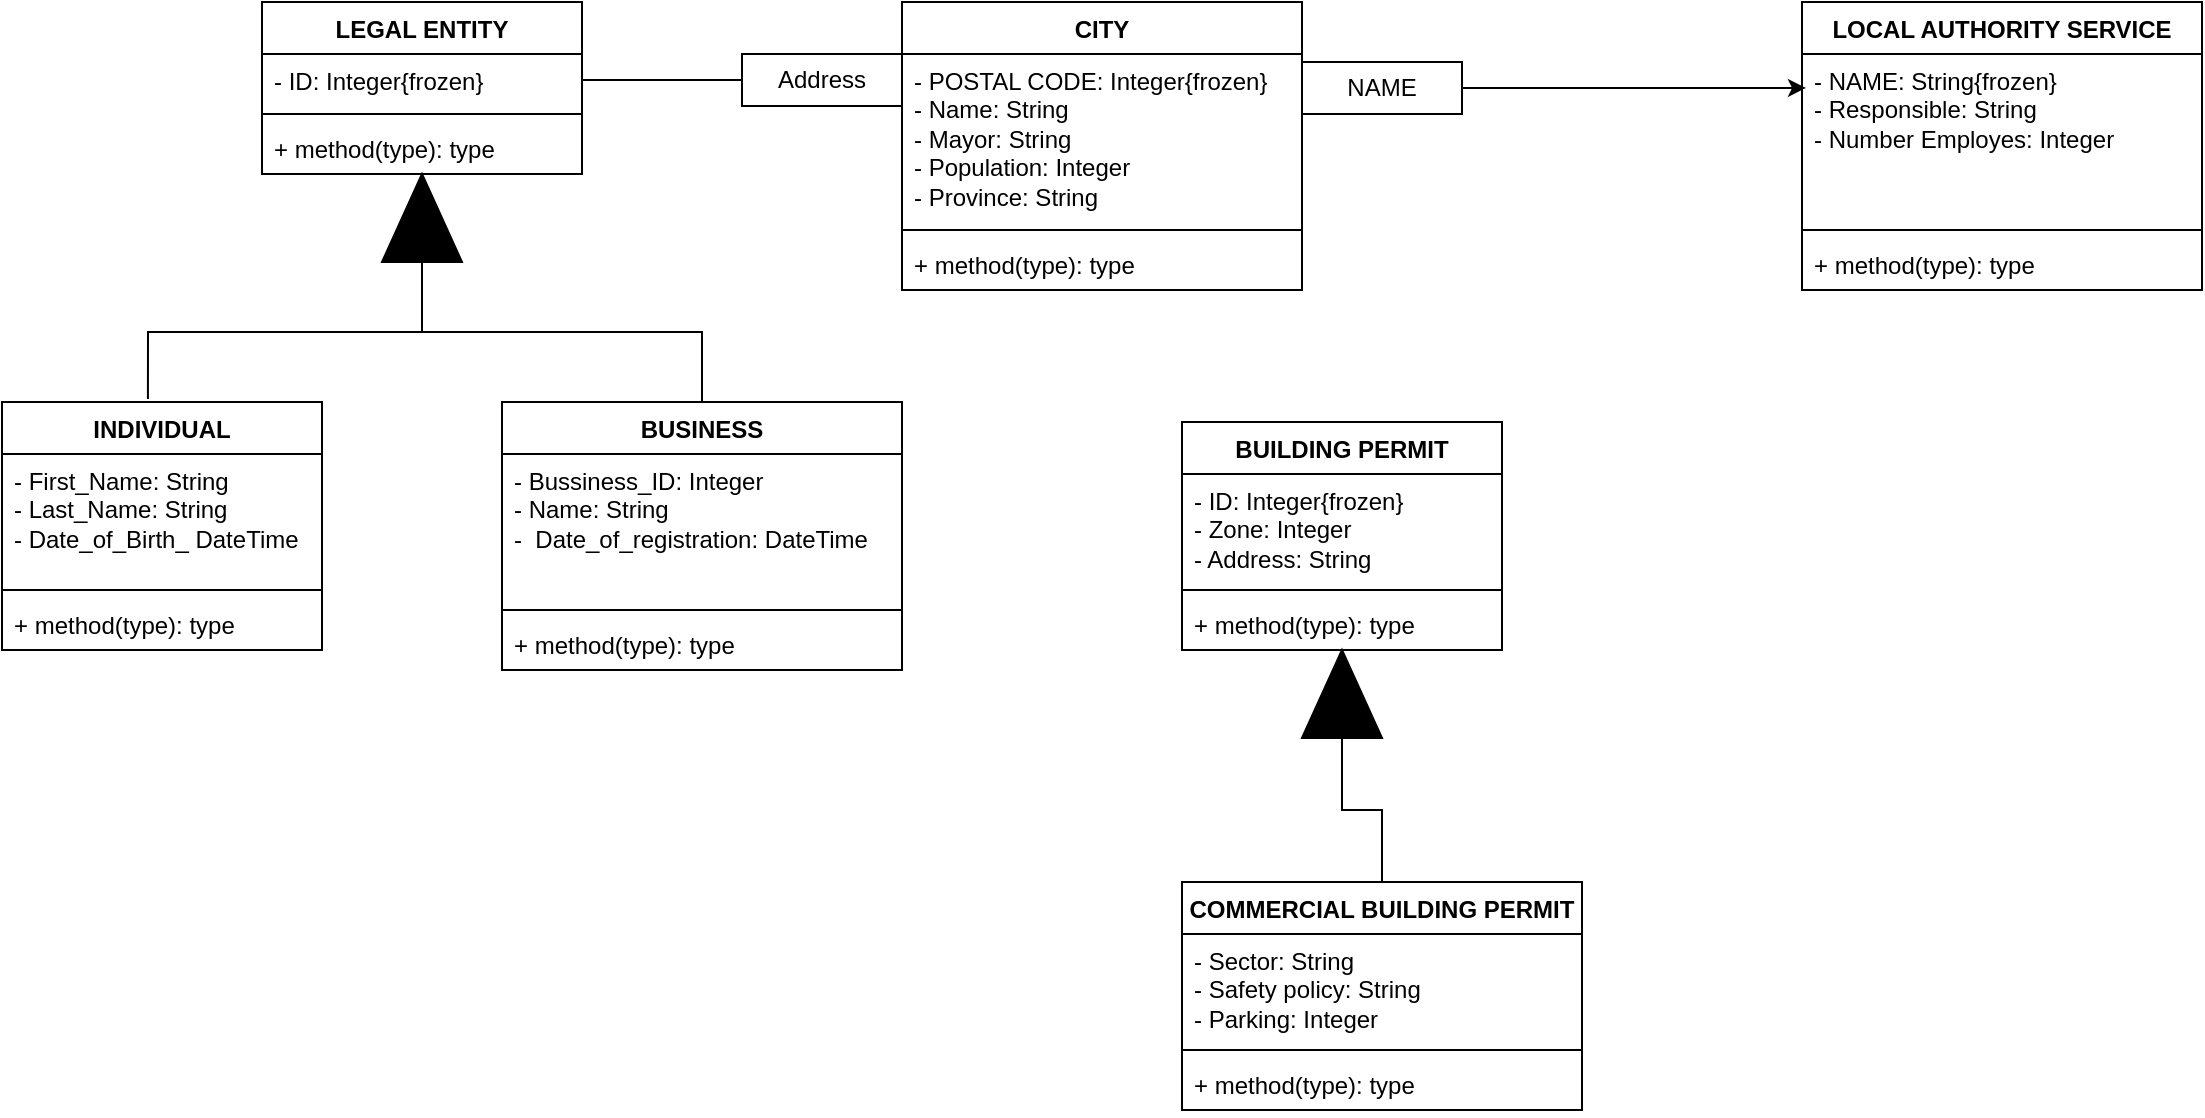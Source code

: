 <mxfile version="22.1.4" type="github">
  <diagram id="R2lEEEUBdFMjLlhIrx00" name="Page-1">
    <mxGraphModel dx="712" dy="745" grid="1" gridSize="10" guides="1" tooltips="1" connect="1" arrows="1" fold="1" page="1" pageScale="1" pageWidth="850" pageHeight="1100" math="0" shadow="0" extFonts="Permanent Marker^https://fonts.googleapis.com/css?family=Permanent+Marker">
      <root>
        <mxCell id="0" />
        <mxCell id="1" parent="0" />
        <mxCell id="UU279-Ydd-jQzTCi8QQk-14" value="LEGAL ENTITY" style="swimlane;fontStyle=1;align=center;verticalAlign=top;childLayout=stackLayout;horizontal=1;startSize=26;horizontalStack=0;resizeParent=1;resizeParentMax=0;resizeLast=0;collapsible=1;marginBottom=0;whiteSpace=wrap;html=1;" vertex="1" parent="1">
          <mxGeometry x="140" y="90" width="160" height="86" as="geometry" />
        </mxCell>
        <mxCell id="UU279-Ydd-jQzTCi8QQk-15" value="- ID: Integer{frozen}" style="text;strokeColor=none;fillColor=none;align=left;verticalAlign=top;spacingLeft=4;spacingRight=4;overflow=hidden;rotatable=0;points=[[0,0.5],[1,0.5]];portConstraint=eastwest;whiteSpace=wrap;html=1;" vertex="1" parent="UU279-Ydd-jQzTCi8QQk-14">
          <mxGeometry y="26" width="160" height="26" as="geometry" />
        </mxCell>
        <mxCell id="UU279-Ydd-jQzTCi8QQk-16" value="" style="line;strokeWidth=1;fillColor=none;align=left;verticalAlign=middle;spacingTop=-1;spacingLeft=3;spacingRight=3;rotatable=0;labelPosition=right;points=[];portConstraint=eastwest;strokeColor=inherit;" vertex="1" parent="UU279-Ydd-jQzTCi8QQk-14">
          <mxGeometry y="52" width="160" height="8" as="geometry" />
        </mxCell>
        <mxCell id="UU279-Ydd-jQzTCi8QQk-17" value="+ method(type): type" style="text;strokeColor=none;fillColor=none;align=left;verticalAlign=top;spacingLeft=4;spacingRight=4;overflow=hidden;rotatable=0;points=[[0,0.5],[1,0.5]];portConstraint=eastwest;whiteSpace=wrap;html=1;" vertex="1" parent="UU279-Ydd-jQzTCi8QQk-14">
          <mxGeometry y="60" width="160" height="26" as="geometry" />
        </mxCell>
        <mxCell id="UU279-Ydd-jQzTCi8QQk-18" value="CITY" style="swimlane;fontStyle=1;align=center;verticalAlign=top;childLayout=stackLayout;horizontal=1;startSize=26;horizontalStack=0;resizeParent=1;resizeParentMax=0;resizeLast=0;collapsible=1;marginBottom=0;whiteSpace=wrap;html=1;" vertex="1" parent="1">
          <mxGeometry x="460" y="90" width="200" height="144" as="geometry" />
        </mxCell>
        <mxCell id="UU279-Ydd-jQzTCi8QQk-19" value="&lt;div&gt;- POSTAL CODE: Integer{frozen}&lt;/div&gt;&lt;div&gt;- Name: String&lt;/div&gt;&lt;div&gt;- Mayor: String&lt;/div&gt;&lt;div&gt;- Population: Integer&lt;/div&gt;&lt;div&gt;- Province: String&lt;br&gt;&lt;/div&gt;" style="text;strokeColor=none;fillColor=none;align=left;verticalAlign=top;spacingLeft=4;spacingRight=4;overflow=hidden;rotatable=0;points=[[0,0.5],[1,0.5]];portConstraint=eastwest;whiteSpace=wrap;html=1;" vertex="1" parent="UU279-Ydd-jQzTCi8QQk-18">
          <mxGeometry y="26" width="200" height="84" as="geometry" />
        </mxCell>
        <mxCell id="UU279-Ydd-jQzTCi8QQk-20" value="" style="line;strokeWidth=1;fillColor=none;align=left;verticalAlign=middle;spacingTop=-1;spacingLeft=3;spacingRight=3;rotatable=0;labelPosition=right;points=[];portConstraint=eastwest;strokeColor=inherit;" vertex="1" parent="UU279-Ydd-jQzTCi8QQk-18">
          <mxGeometry y="110" width="200" height="8" as="geometry" />
        </mxCell>
        <mxCell id="UU279-Ydd-jQzTCi8QQk-21" value="+ method(type): type" style="text;strokeColor=none;fillColor=none;align=left;verticalAlign=top;spacingLeft=4;spacingRight=4;overflow=hidden;rotatable=0;points=[[0,0.5],[1,0.5]];portConstraint=eastwest;whiteSpace=wrap;html=1;" vertex="1" parent="UU279-Ydd-jQzTCi8QQk-18">
          <mxGeometry y="118" width="200" height="26" as="geometry" />
        </mxCell>
        <mxCell id="UU279-Ydd-jQzTCi8QQk-33" style="edgeStyle=orthogonalEdgeStyle;rounded=0;orthogonalLoop=1;jettySize=auto;html=1;exitX=0;exitY=0.5;exitDx=0;exitDy=0;entryX=0.5;entryY=0;entryDx=0;entryDy=0;endArrow=none;endFill=0;" edge="1" parent="1" source="UU279-Ydd-jQzTCi8QQk-22" target="UU279-Ydd-jQzTCi8QQk-27">
          <mxGeometry relative="1" as="geometry" />
        </mxCell>
        <mxCell id="UU279-Ydd-jQzTCi8QQk-22" value="" style="triangle;whiteSpace=wrap;html=1;direction=north;fillColor=#000000;" vertex="1" parent="1">
          <mxGeometry x="200" y="176" width="40" height="44" as="geometry" />
        </mxCell>
        <mxCell id="UU279-Ydd-jQzTCi8QQk-23" value="INDIVIDUAL" style="swimlane;fontStyle=1;align=center;verticalAlign=top;childLayout=stackLayout;horizontal=1;startSize=26;horizontalStack=0;resizeParent=1;resizeParentMax=0;resizeLast=0;collapsible=1;marginBottom=0;whiteSpace=wrap;html=1;" vertex="1" parent="1">
          <mxGeometry x="10" y="290" width="160" height="124" as="geometry" />
        </mxCell>
        <mxCell id="UU279-Ydd-jQzTCi8QQk-24" value="&lt;div&gt;- First_Name: String&lt;/div&gt;&lt;div&gt;- Last_Name: String&lt;/div&gt;&lt;div&gt;- Date_of_Birth_ DateTime&lt;br&gt;&lt;/div&gt;" style="text;strokeColor=none;fillColor=none;align=left;verticalAlign=top;spacingLeft=4;spacingRight=4;overflow=hidden;rotatable=0;points=[[0,0.5],[1,0.5]];portConstraint=eastwest;whiteSpace=wrap;html=1;" vertex="1" parent="UU279-Ydd-jQzTCi8QQk-23">
          <mxGeometry y="26" width="160" height="64" as="geometry" />
        </mxCell>
        <mxCell id="UU279-Ydd-jQzTCi8QQk-25" value="" style="line;strokeWidth=1;fillColor=none;align=left;verticalAlign=middle;spacingTop=-1;spacingLeft=3;spacingRight=3;rotatable=0;labelPosition=right;points=[];portConstraint=eastwest;strokeColor=inherit;" vertex="1" parent="UU279-Ydd-jQzTCi8QQk-23">
          <mxGeometry y="90" width="160" height="8" as="geometry" />
        </mxCell>
        <mxCell id="UU279-Ydd-jQzTCi8QQk-26" value="+ method(type): type" style="text;strokeColor=none;fillColor=none;align=left;verticalAlign=top;spacingLeft=4;spacingRight=4;overflow=hidden;rotatable=0;points=[[0,0.5],[1,0.5]];portConstraint=eastwest;whiteSpace=wrap;html=1;" vertex="1" parent="UU279-Ydd-jQzTCi8QQk-23">
          <mxGeometry y="98" width="160" height="26" as="geometry" />
        </mxCell>
        <mxCell id="UU279-Ydd-jQzTCi8QQk-27" value="BUSINESS" style="swimlane;fontStyle=1;align=center;verticalAlign=top;childLayout=stackLayout;horizontal=1;startSize=26;horizontalStack=0;resizeParent=1;resizeParentMax=0;resizeLast=0;collapsible=1;marginBottom=0;whiteSpace=wrap;html=1;" vertex="1" parent="1">
          <mxGeometry x="260" y="290" width="200" height="134" as="geometry" />
        </mxCell>
        <mxCell id="UU279-Ydd-jQzTCi8QQk-28" value="&lt;div&gt;- Bussiness_ID: Integer&lt;br&gt;&lt;/div&gt;&lt;div&gt;- Name: String&lt;/div&gt;&lt;div&gt;-&amp;nbsp; Date_of_registration: DateTime&lt;br&gt;&lt;/div&gt;" style="text;strokeColor=none;fillColor=none;align=left;verticalAlign=top;spacingLeft=4;spacingRight=4;overflow=hidden;rotatable=0;points=[[0,0.5],[1,0.5]];portConstraint=eastwest;whiteSpace=wrap;html=1;" vertex="1" parent="UU279-Ydd-jQzTCi8QQk-27">
          <mxGeometry y="26" width="200" height="74" as="geometry" />
        </mxCell>
        <mxCell id="UU279-Ydd-jQzTCi8QQk-29" value="" style="line;strokeWidth=1;fillColor=none;align=left;verticalAlign=middle;spacingTop=-1;spacingLeft=3;spacingRight=3;rotatable=0;labelPosition=right;points=[];portConstraint=eastwest;strokeColor=inherit;" vertex="1" parent="UU279-Ydd-jQzTCi8QQk-27">
          <mxGeometry y="100" width="200" height="8" as="geometry" />
        </mxCell>
        <mxCell id="UU279-Ydd-jQzTCi8QQk-30" value="+ method(type): type" style="text;strokeColor=none;fillColor=none;align=left;verticalAlign=top;spacingLeft=4;spacingRight=4;overflow=hidden;rotatable=0;points=[[0,0.5],[1,0.5]];portConstraint=eastwest;whiteSpace=wrap;html=1;" vertex="1" parent="UU279-Ydd-jQzTCi8QQk-27">
          <mxGeometry y="108" width="200" height="26" as="geometry" />
        </mxCell>
        <mxCell id="UU279-Ydd-jQzTCi8QQk-32" style="edgeStyle=orthogonalEdgeStyle;rounded=0;orthogonalLoop=1;jettySize=auto;html=1;exitX=0;exitY=0.5;exitDx=0;exitDy=0;entryX=0.456;entryY=-0.012;entryDx=0;entryDy=0;entryPerimeter=0;endArrow=none;endFill=0;" edge="1" parent="1" source="UU279-Ydd-jQzTCi8QQk-22" target="UU279-Ydd-jQzTCi8QQk-23">
          <mxGeometry relative="1" as="geometry" />
        </mxCell>
        <mxCell id="UU279-Ydd-jQzTCi8QQk-35" value="BUILDING PERMIT" style="swimlane;fontStyle=1;align=center;verticalAlign=top;childLayout=stackLayout;horizontal=1;startSize=26;horizontalStack=0;resizeParent=1;resizeParentMax=0;resizeLast=0;collapsible=1;marginBottom=0;whiteSpace=wrap;html=1;" vertex="1" parent="1">
          <mxGeometry x="600" y="300" width="160" height="114" as="geometry" />
        </mxCell>
        <mxCell id="UU279-Ydd-jQzTCi8QQk-36" value="&lt;div&gt;- ID: Integer{frozen}&lt;/div&gt;&lt;div&gt;- Zone: Integer&lt;/div&gt;&lt;div&gt;- Address: String&lt;br&gt;&lt;/div&gt;" style="text;strokeColor=none;fillColor=none;align=left;verticalAlign=top;spacingLeft=4;spacingRight=4;overflow=hidden;rotatable=0;points=[[0,0.5],[1,0.5]];portConstraint=eastwest;whiteSpace=wrap;html=1;" vertex="1" parent="UU279-Ydd-jQzTCi8QQk-35">
          <mxGeometry y="26" width="160" height="54" as="geometry" />
        </mxCell>
        <mxCell id="UU279-Ydd-jQzTCi8QQk-37" value="" style="line;strokeWidth=1;fillColor=none;align=left;verticalAlign=middle;spacingTop=-1;spacingLeft=3;spacingRight=3;rotatable=0;labelPosition=right;points=[];portConstraint=eastwest;strokeColor=inherit;" vertex="1" parent="UU279-Ydd-jQzTCi8QQk-35">
          <mxGeometry y="80" width="160" height="8" as="geometry" />
        </mxCell>
        <mxCell id="UU279-Ydd-jQzTCi8QQk-38" value="+ method(type): type" style="text;strokeColor=none;fillColor=none;align=left;verticalAlign=top;spacingLeft=4;spacingRight=4;overflow=hidden;rotatable=0;points=[[0,0.5],[1,0.5]];portConstraint=eastwest;whiteSpace=wrap;html=1;" vertex="1" parent="UU279-Ydd-jQzTCi8QQk-35">
          <mxGeometry y="88" width="160" height="26" as="geometry" />
        </mxCell>
        <mxCell id="UU279-Ydd-jQzTCi8QQk-39" value="COMMERCIAL BUILDING PERMIT" style="swimlane;fontStyle=1;align=center;verticalAlign=top;childLayout=stackLayout;horizontal=1;startSize=26;horizontalStack=0;resizeParent=1;resizeParentMax=0;resizeLast=0;collapsible=1;marginBottom=0;whiteSpace=wrap;html=1;" vertex="1" parent="1">
          <mxGeometry x="600" y="530" width="200" height="114" as="geometry" />
        </mxCell>
        <mxCell id="UU279-Ydd-jQzTCi8QQk-40" value="&lt;div&gt;- Sector: String&lt;/div&gt;&lt;div&gt;- Safety policy: String&lt;/div&gt;&lt;div&gt;- Parking: Integer&lt;br&gt;&lt;/div&gt;" style="text;strokeColor=none;fillColor=none;align=left;verticalAlign=top;spacingLeft=4;spacingRight=4;overflow=hidden;rotatable=0;points=[[0,0.5],[1,0.5]];portConstraint=eastwest;whiteSpace=wrap;html=1;" vertex="1" parent="UU279-Ydd-jQzTCi8QQk-39">
          <mxGeometry y="26" width="200" height="54" as="geometry" />
        </mxCell>
        <mxCell id="UU279-Ydd-jQzTCi8QQk-41" value="" style="line;strokeWidth=1;fillColor=none;align=left;verticalAlign=middle;spacingTop=-1;spacingLeft=3;spacingRight=3;rotatable=0;labelPosition=right;points=[];portConstraint=eastwest;strokeColor=inherit;" vertex="1" parent="UU279-Ydd-jQzTCi8QQk-39">
          <mxGeometry y="80" width="200" height="8" as="geometry" />
        </mxCell>
        <mxCell id="UU279-Ydd-jQzTCi8QQk-42" value="+ method(type): type" style="text;strokeColor=none;fillColor=none;align=left;verticalAlign=top;spacingLeft=4;spacingRight=4;overflow=hidden;rotatable=0;points=[[0,0.5],[1,0.5]];portConstraint=eastwest;whiteSpace=wrap;html=1;" vertex="1" parent="UU279-Ydd-jQzTCi8QQk-39">
          <mxGeometry y="88" width="200" height="26" as="geometry" />
        </mxCell>
        <mxCell id="UU279-Ydd-jQzTCi8QQk-45" style="edgeStyle=orthogonalEdgeStyle;rounded=0;orthogonalLoop=1;jettySize=auto;html=1;exitX=0;exitY=0.5;exitDx=0;exitDy=0;entryX=0.5;entryY=0;entryDx=0;entryDy=0;endArrow=none;endFill=0;" edge="1" parent="1" source="UU279-Ydd-jQzTCi8QQk-43" target="UU279-Ydd-jQzTCi8QQk-39">
          <mxGeometry relative="1" as="geometry" />
        </mxCell>
        <mxCell id="UU279-Ydd-jQzTCi8QQk-43" value="" style="triangle;whiteSpace=wrap;html=1;direction=north;fillColor=#000000;" vertex="1" parent="1">
          <mxGeometry x="660" y="414" width="40" height="44" as="geometry" />
        </mxCell>
        <mxCell id="UU279-Ydd-jQzTCi8QQk-46" value="LOCAL AUTHORITY SERVICE" style="swimlane;fontStyle=1;align=center;verticalAlign=top;childLayout=stackLayout;horizontal=1;startSize=26;horizontalStack=0;resizeParent=1;resizeParentMax=0;resizeLast=0;collapsible=1;marginBottom=0;whiteSpace=wrap;html=1;" vertex="1" parent="1">
          <mxGeometry x="910" y="90" width="200" height="144" as="geometry" />
        </mxCell>
        <mxCell id="UU279-Ydd-jQzTCi8QQk-47" value="&lt;div&gt;- NAME: String{frozen}&lt;/div&gt;&lt;div&gt;- Responsible: String&lt;/div&gt;&lt;div&gt;- Number Employes: Integer&lt;/div&gt;" style="text;strokeColor=none;fillColor=none;align=left;verticalAlign=top;spacingLeft=4;spacingRight=4;overflow=hidden;rotatable=0;points=[[0,0.5],[1,0.5]];portConstraint=eastwest;whiteSpace=wrap;html=1;" vertex="1" parent="UU279-Ydd-jQzTCi8QQk-46">
          <mxGeometry y="26" width="200" height="84" as="geometry" />
        </mxCell>
        <mxCell id="UU279-Ydd-jQzTCi8QQk-48" value="" style="line;strokeWidth=1;fillColor=none;align=left;verticalAlign=middle;spacingTop=-1;spacingLeft=3;spacingRight=3;rotatable=0;labelPosition=right;points=[];portConstraint=eastwest;strokeColor=inherit;" vertex="1" parent="UU279-Ydd-jQzTCi8QQk-46">
          <mxGeometry y="110" width="200" height="8" as="geometry" />
        </mxCell>
        <mxCell id="UU279-Ydd-jQzTCi8QQk-49" value="+ method(type): type" style="text;strokeColor=none;fillColor=none;align=left;verticalAlign=top;spacingLeft=4;spacingRight=4;overflow=hidden;rotatable=0;points=[[0,0.5],[1,0.5]];portConstraint=eastwest;whiteSpace=wrap;html=1;" vertex="1" parent="UU279-Ydd-jQzTCi8QQk-46">
          <mxGeometry y="118" width="200" height="26" as="geometry" />
        </mxCell>
        <mxCell id="UU279-Ydd-jQzTCi8QQk-52" style="edgeStyle=orthogonalEdgeStyle;rounded=0;orthogonalLoop=1;jettySize=auto;html=1;exitX=0;exitY=0.5;exitDx=0;exitDy=0;entryX=1;entryY=0.5;entryDx=0;entryDy=0;endArrow=none;endFill=0;" edge="1" parent="1" source="UU279-Ydd-jQzTCi8QQk-50" target="UU279-Ydd-jQzTCi8QQk-15">
          <mxGeometry relative="1" as="geometry" />
        </mxCell>
        <mxCell id="UU279-Ydd-jQzTCi8QQk-50" value="Address" style="rounded=0;whiteSpace=wrap;html=1;" vertex="1" parent="1">
          <mxGeometry x="380" y="116" width="80" height="26" as="geometry" />
        </mxCell>
        <mxCell id="UU279-Ydd-jQzTCi8QQk-51" value="NAME" style="rounded=0;whiteSpace=wrap;html=1;" vertex="1" parent="1">
          <mxGeometry x="660" y="120" width="80" height="26" as="geometry" />
        </mxCell>
        <mxCell id="UU279-Ydd-jQzTCi8QQk-54" style="edgeStyle=orthogonalEdgeStyle;rounded=0;orthogonalLoop=1;jettySize=auto;html=1;exitX=1;exitY=0.5;exitDx=0;exitDy=0;entryX=0.01;entryY=0.202;entryDx=0;entryDy=0;entryPerimeter=0;" edge="1" parent="1" source="UU279-Ydd-jQzTCi8QQk-51" target="UU279-Ydd-jQzTCi8QQk-47">
          <mxGeometry relative="1" as="geometry" />
        </mxCell>
      </root>
    </mxGraphModel>
  </diagram>
</mxfile>
